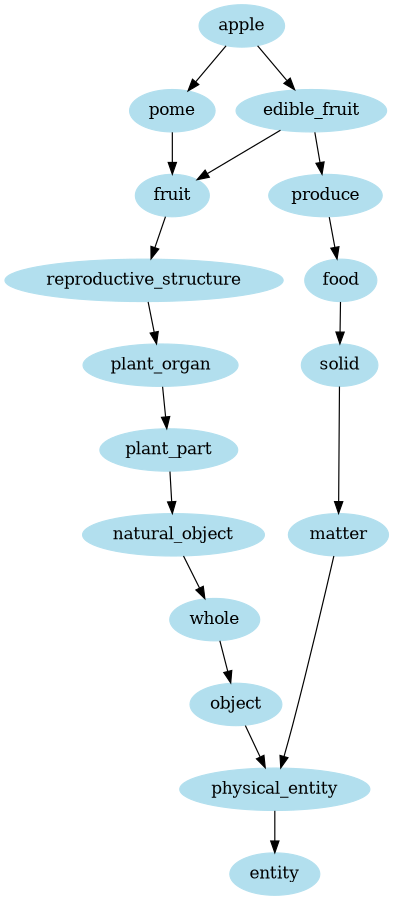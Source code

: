 digraph unix {
	node [color=lightblue2 style=filled]
	size="6,6"
	apple -> edible_fruit
	edible_fruit -> fruit
	fruit -> reproductive_structure
	reproductive_structure -> plant_organ
	plant_organ -> plant_part
	plant_part -> natural_object
	natural_object -> whole
	whole -> object
	object -> physical_entity
	physical_entity -> entity
	edible_fruit -> produce
	produce -> food
	food -> solid
	solid -> matter
	matter -> physical_entity
	apple -> pome
	pome -> fruit
}
